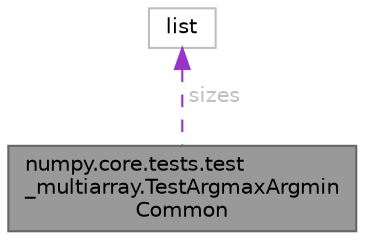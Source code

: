 digraph "numpy.core.tests.test_multiarray.TestArgmaxArgminCommon"
{
 // LATEX_PDF_SIZE
  bgcolor="transparent";
  edge [fontname=Helvetica,fontsize=10,labelfontname=Helvetica,labelfontsize=10];
  node [fontname=Helvetica,fontsize=10,shape=box,height=0.2,width=0.4];
  Node1 [id="Node000001",label="numpy.core.tests.test\l_multiarray.TestArgmaxArgmin\lCommon",height=0.2,width=0.4,color="gray40", fillcolor="grey60", style="filled", fontcolor="black",tooltip=" "];
  Node2 -> Node1 [id="edge2_Node000001_Node000002",dir="back",color="darkorchid3",style="dashed",tooltip=" ",label=" sizes",fontcolor="grey" ];
  Node2 [id="Node000002",label="list",height=0.2,width=0.4,color="grey75", fillcolor="white", style="filled",tooltip=" "];
}
